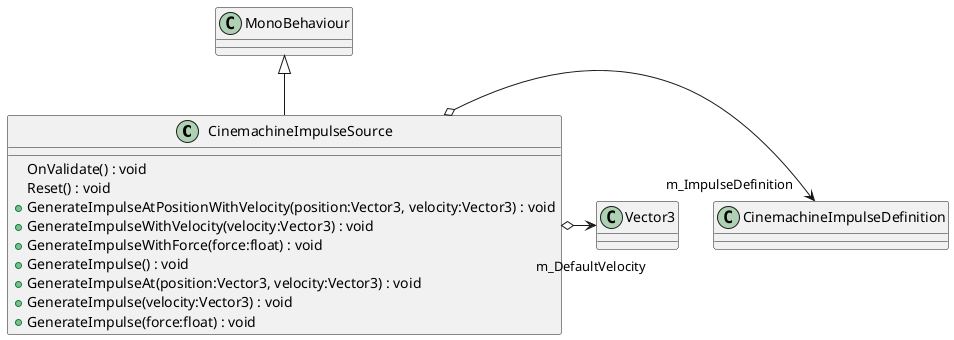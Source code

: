 @startuml
class CinemachineImpulseSource {
    OnValidate() : void
    Reset() : void
    + GenerateImpulseAtPositionWithVelocity(position:Vector3, velocity:Vector3) : void
    + GenerateImpulseWithVelocity(velocity:Vector3) : void
    + GenerateImpulseWithForce(force:float) : void
    + GenerateImpulse() : void
    + GenerateImpulseAt(position:Vector3, velocity:Vector3) : void
    + GenerateImpulse(velocity:Vector3) : void
    + GenerateImpulse(force:float) : void
}
MonoBehaviour <|-- CinemachineImpulseSource
CinemachineImpulseSource o-> "m_ImpulseDefinition" CinemachineImpulseDefinition
CinemachineImpulseSource o-> "m_DefaultVelocity" Vector3
@enduml
